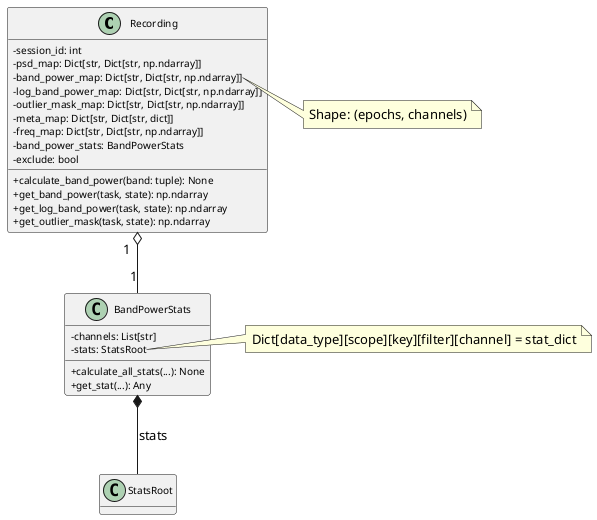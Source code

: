 @startuml
skinparam classAttributeIconSize 0
skinparam classFontSize 11
skinparam classAttributeFontSize 10
skinparam classMethodFontSize 10
hide empty methods


class Recording {
    - session_id: int
    - psd_map: Dict[str, Dict[str, np.ndarray]]
    - band_power_map: Dict[str, Dict[str, np.ndarray]]
    - log_band_power_map: Dict[str, Dict[str, np.ndarray]]
    - outlier_mask_map: Dict[str, Dict[str, np.ndarray]]
    - meta_map: Dict[str, Dict[str, dict]]
    - freq_map: Dict[str, Dict[str, np.ndarray]]
    - band_power_stats: BandPowerStats
    - exclude: bool
    + calculate_band_power(band: tuple): None
    + get_band_power(task, state): np.ndarray
    + get_log_band_power(task, state): np.ndarray
    + get_outlier_mask(task, state): np.ndarray
}


class BandPowerStats {
    - channels: List[str]
    - stats: StatsRoot
    + calculate_all_stats(...): None
    + get_stat(...): Any
}

'=====================================
' Relationships
'=====================================

Recording "1  " o-- "1" BandPowerStats
BandPowerStats *-- StatsRoot : stats



note right of Recording::band_power_map
  Shape: (epochs, channels)
end note

note right of BandPowerStats::stats
  Dict[data_type][scope][key][filter][channel] = stat_dict
end note

@enduml